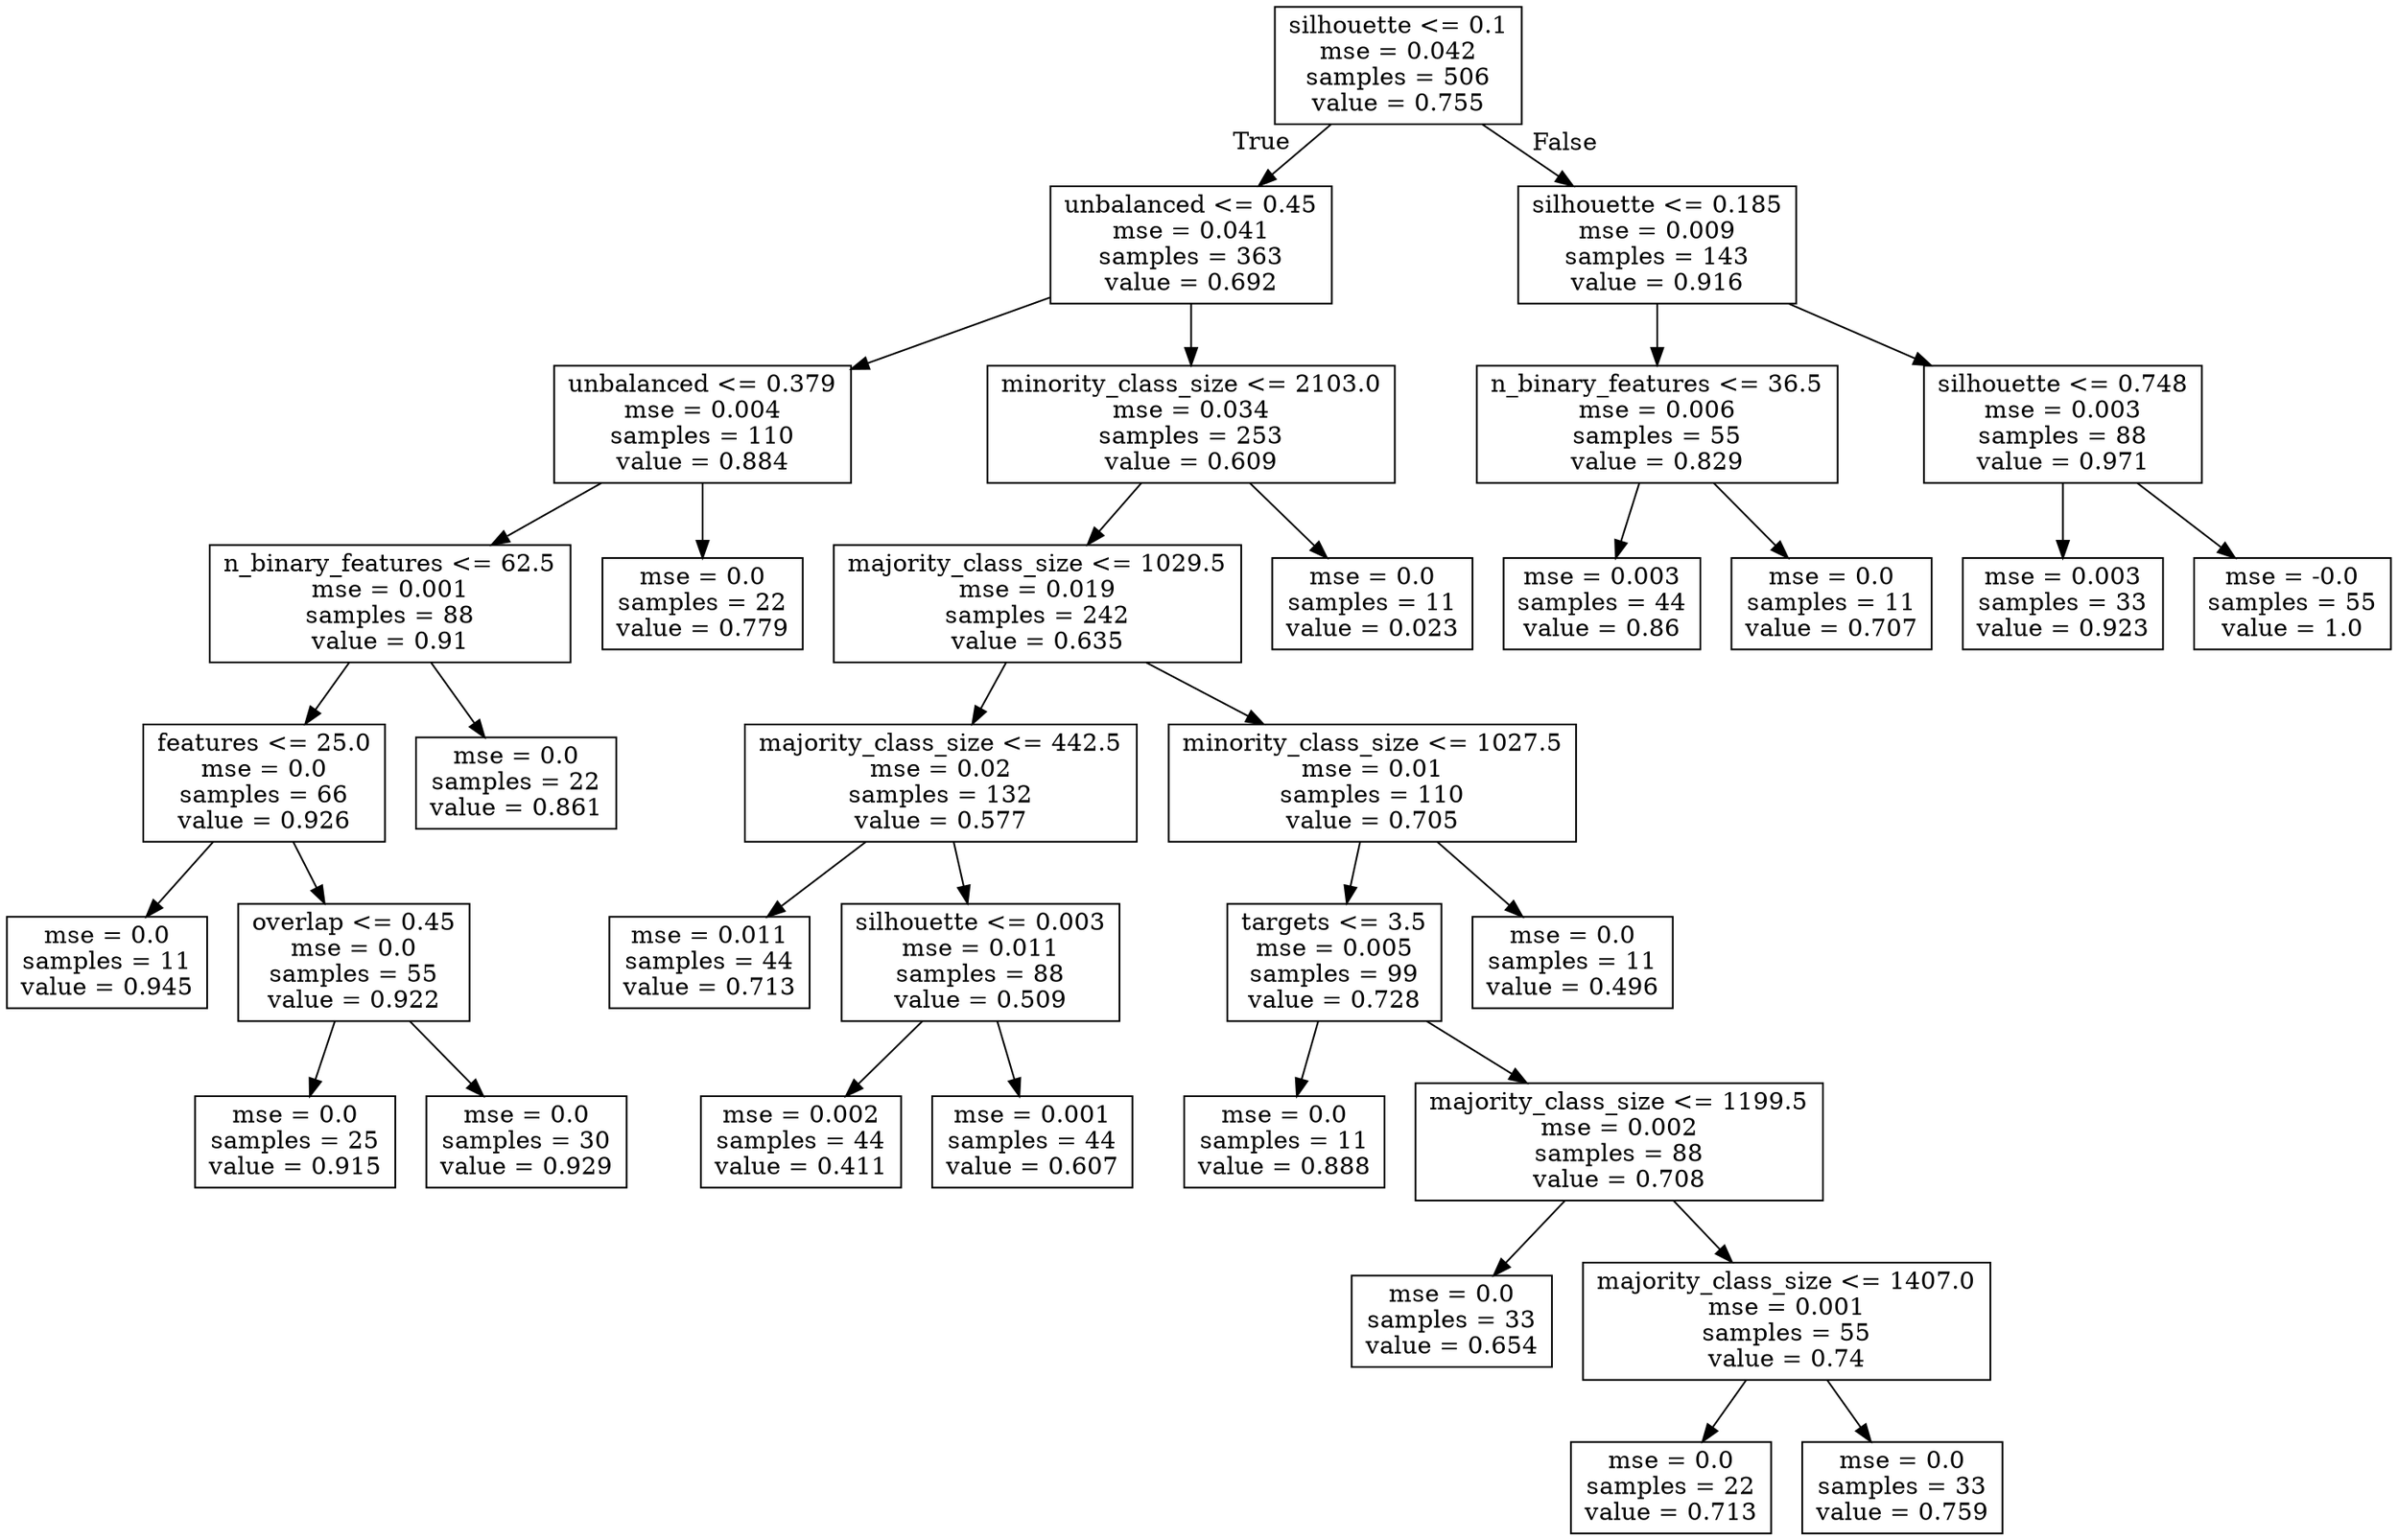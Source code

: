 digraph Tree {
node [shape=box] ;
0 [label="silhouette <= 0.1\nmse = 0.042\nsamples = 506\nvalue = 0.755"] ;
1 [label="unbalanced <= 0.45\nmse = 0.041\nsamples = 363\nvalue = 0.692"] ;
0 -> 1 [labeldistance=2.5, labelangle=45, headlabel="True"] ;
2 [label="unbalanced <= 0.379\nmse = 0.004\nsamples = 110\nvalue = 0.884"] ;
1 -> 2 ;
3 [label="n_binary_features <= 62.5\nmse = 0.001\nsamples = 88\nvalue = 0.91"] ;
2 -> 3 ;
4 [label="features <= 25.0\nmse = 0.0\nsamples = 66\nvalue = 0.926"] ;
3 -> 4 ;
5 [label="mse = 0.0\nsamples = 11\nvalue = 0.945"] ;
4 -> 5 ;
6 [label="overlap <= 0.45\nmse = 0.0\nsamples = 55\nvalue = 0.922"] ;
4 -> 6 ;
7 [label="mse = 0.0\nsamples = 25\nvalue = 0.915"] ;
6 -> 7 ;
8 [label="mse = 0.0\nsamples = 30\nvalue = 0.929"] ;
6 -> 8 ;
9 [label="mse = 0.0\nsamples = 22\nvalue = 0.861"] ;
3 -> 9 ;
10 [label="mse = 0.0\nsamples = 22\nvalue = 0.779"] ;
2 -> 10 ;
11 [label="minority_class_size <= 2103.0\nmse = 0.034\nsamples = 253\nvalue = 0.609"] ;
1 -> 11 ;
12 [label="majority_class_size <= 1029.5\nmse = 0.019\nsamples = 242\nvalue = 0.635"] ;
11 -> 12 ;
13 [label="majority_class_size <= 442.5\nmse = 0.02\nsamples = 132\nvalue = 0.577"] ;
12 -> 13 ;
14 [label="mse = 0.011\nsamples = 44\nvalue = 0.713"] ;
13 -> 14 ;
15 [label="silhouette <= 0.003\nmse = 0.011\nsamples = 88\nvalue = 0.509"] ;
13 -> 15 ;
16 [label="mse = 0.002\nsamples = 44\nvalue = 0.411"] ;
15 -> 16 ;
17 [label="mse = 0.001\nsamples = 44\nvalue = 0.607"] ;
15 -> 17 ;
18 [label="minority_class_size <= 1027.5\nmse = 0.01\nsamples = 110\nvalue = 0.705"] ;
12 -> 18 ;
19 [label="targets <= 3.5\nmse = 0.005\nsamples = 99\nvalue = 0.728"] ;
18 -> 19 ;
20 [label="mse = 0.0\nsamples = 11\nvalue = 0.888"] ;
19 -> 20 ;
21 [label="majority_class_size <= 1199.5\nmse = 0.002\nsamples = 88\nvalue = 0.708"] ;
19 -> 21 ;
22 [label="mse = 0.0\nsamples = 33\nvalue = 0.654"] ;
21 -> 22 ;
23 [label="majority_class_size <= 1407.0\nmse = 0.001\nsamples = 55\nvalue = 0.74"] ;
21 -> 23 ;
24 [label="mse = 0.0\nsamples = 22\nvalue = 0.713"] ;
23 -> 24 ;
25 [label="mse = 0.0\nsamples = 33\nvalue = 0.759"] ;
23 -> 25 ;
26 [label="mse = 0.0\nsamples = 11\nvalue = 0.496"] ;
18 -> 26 ;
27 [label="mse = 0.0\nsamples = 11\nvalue = 0.023"] ;
11 -> 27 ;
28 [label="silhouette <= 0.185\nmse = 0.009\nsamples = 143\nvalue = 0.916"] ;
0 -> 28 [labeldistance=2.5, labelangle=-45, headlabel="False"] ;
29 [label="n_binary_features <= 36.5\nmse = 0.006\nsamples = 55\nvalue = 0.829"] ;
28 -> 29 ;
30 [label="mse = 0.003\nsamples = 44\nvalue = 0.86"] ;
29 -> 30 ;
31 [label="mse = 0.0\nsamples = 11\nvalue = 0.707"] ;
29 -> 31 ;
32 [label="silhouette <= 0.748\nmse = 0.003\nsamples = 88\nvalue = 0.971"] ;
28 -> 32 ;
33 [label="mse = 0.003\nsamples = 33\nvalue = 0.923"] ;
32 -> 33 ;
34 [label="mse = -0.0\nsamples = 55\nvalue = 1.0"] ;
32 -> 34 ;
}